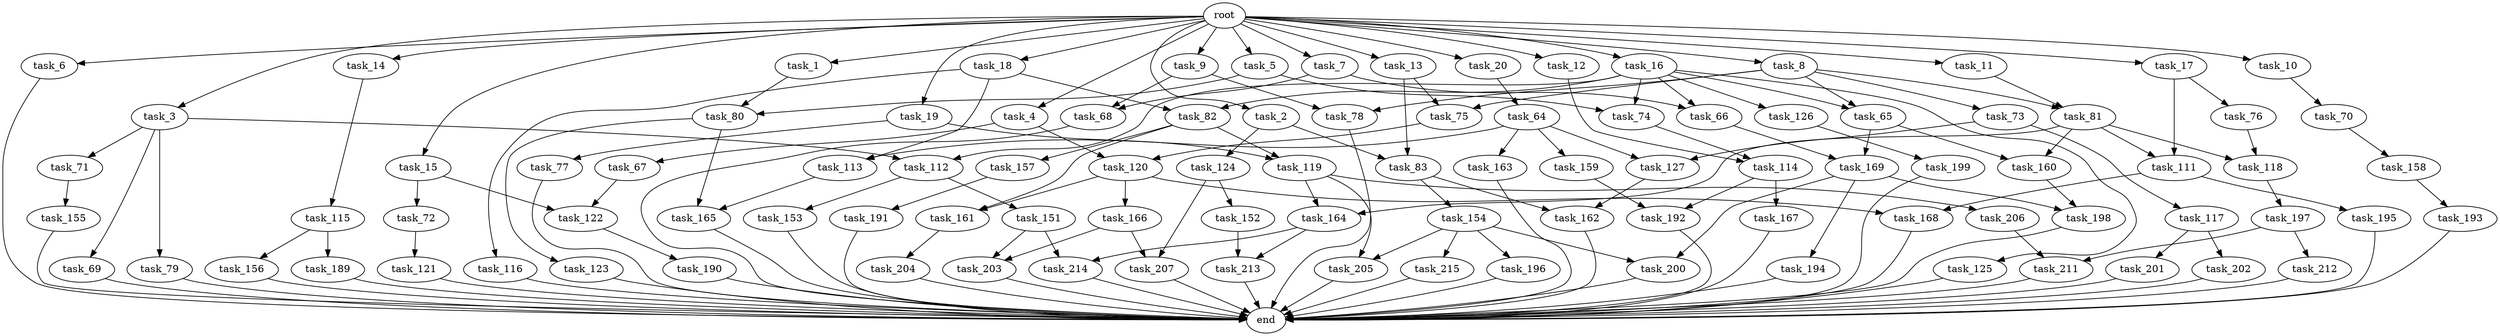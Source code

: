 digraph G {
  root [size="0.000000"];
  task_1 [size="1.024000"];
  task_2 [size="1.024000"];
  task_3 [size="1.024000"];
  task_4 [size="1.024000"];
  task_5 [size="1.024000"];
  task_6 [size="1.024000"];
  task_7 [size="1.024000"];
  task_8 [size="1.024000"];
  task_9 [size="1.024000"];
  task_10 [size="1.024000"];
  task_11 [size="1.024000"];
  task_12 [size="1.024000"];
  task_13 [size="1.024000"];
  task_14 [size="1.024000"];
  task_15 [size="1.024000"];
  task_16 [size="1.024000"];
  task_17 [size="1.024000"];
  task_18 [size="1.024000"];
  task_19 [size="1.024000"];
  task_20 [size="1.024000"];
  task_64 [size="858993459.200000"];
  task_65 [size="970662608.896000"];
  task_66 [size="970662608.896000"];
  task_67 [size="695784701.952000"];
  task_68 [size="764504178.688000"];
  task_69 [size="77309411.328000"];
  task_70 [size="420906795.008000"];
  task_71 [size="77309411.328000"];
  task_72 [size="695784701.952000"];
  task_73 [size="549755813.888000"];
  task_74 [size="730144440.320000"];
  task_75 [size="1408749273.088000"];
  task_76 [size="309237645.312000"];
  task_77 [size="137438953.472000"];
  task_78 [size="764504178.688000"];
  task_79 [size="77309411.328000"];
  task_80 [size="343597383.680000"];
  task_81 [size="1408749273.088000"];
  task_82 [size="1279900254.208000"];
  task_83 [size="1168231104.512000"];
  task_111 [size="446676598.784000"];
  task_112 [size="498216206.336000"];
  task_113 [size="936302870.528000"];
  task_114 [size="292057776.128000"];
  task_115 [size="309237645.312000"];
  task_116 [size="858993459.200000"];
  task_117 [size="695784701.952000"];
  task_118 [size="687194767.360000"];
  task_119 [size="996432412.672000"];
  task_120 [size="833223655.424000"];
  task_121 [size="695784701.952000"];
  task_122 [size="910533066.752000"];
  task_123 [size="309237645.312000"];
  task_124 [size="309237645.312000"];
  task_125 [size="420906795.008000"];
  task_126 [size="420906795.008000"];
  task_127 [size="773094113.280000"];
  task_151 [size="549755813.888000"];
  task_152 [size="309237645.312000"];
  task_153 [size="549755813.888000"];
  task_154 [size="137438953.472000"];
  task_155 [size="34359738.368000"];
  task_156 [size="137438953.472000"];
  task_157 [size="858993459.200000"];
  task_158 [size="137438953.472000"];
  task_159 [size="77309411.328000"];
  task_160 [size="214748364.800000"];
  task_161 [size="1168231104.512000"];
  task_162 [size="274877906.944000"];
  task_163 [size="77309411.328000"];
  task_164 [size="214748364.800000"];
  task_165 [size="730144440.320000"];
  task_166 [size="309237645.312000"];
  task_167 [size="695784701.952000"];
  task_168 [size="343597383.680000"];
  task_169 [size="111669149.696000"];
  task_189 [size="137438953.472000"];
  task_190 [size="420906795.008000"];
  task_191 [size="214748364.800000"];
  task_192 [size="1554778161.152000"];
  task_193 [size="34359738.368000"];
  task_194 [size="420906795.008000"];
  task_195 [size="34359738.368000"];
  task_196 [size="858993459.200000"];
  task_197 [size="309237645.312000"];
  task_198 [size="498216206.336000"];
  task_199 [size="77309411.328000"];
  task_200 [size="1279900254.208000"];
  task_201 [size="77309411.328000"];
  task_202 [size="77309411.328000"];
  task_203 [size="352187318.272000"];
  task_204 [size="420906795.008000"];
  task_205 [size="936302870.528000"];
  task_206 [size="77309411.328000"];
  task_207 [size="523986010.112000"];
  task_211 [size="171798691.840000"];
  task_212 [size="137438953.472000"];
  task_213 [size="1099511627.776000"];
  task_214 [size="687194767.360000"];
  task_215 [size="858993459.200000"];
  end [size="0.000000"];

  root -> task_1 [size="1.000000"];
  root -> task_2 [size="1.000000"];
  root -> task_3 [size="1.000000"];
  root -> task_4 [size="1.000000"];
  root -> task_5 [size="1.000000"];
  root -> task_6 [size="1.000000"];
  root -> task_7 [size="1.000000"];
  root -> task_8 [size="1.000000"];
  root -> task_9 [size="1.000000"];
  root -> task_10 [size="1.000000"];
  root -> task_11 [size="1.000000"];
  root -> task_12 [size="1.000000"];
  root -> task_13 [size="1.000000"];
  root -> task_14 [size="1.000000"];
  root -> task_15 [size="1.000000"];
  root -> task_16 [size="1.000000"];
  root -> task_17 [size="1.000000"];
  root -> task_18 [size="1.000000"];
  root -> task_19 [size="1.000000"];
  root -> task_20 [size="1.000000"];
  task_1 -> task_80 [size="33554432.000000"];
  task_2 -> task_83 [size="301989888.000000"];
  task_2 -> task_124 [size="301989888.000000"];
  task_3 -> task_69 [size="75497472.000000"];
  task_3 -> task_71 [size="75497472.000000"];
  task_3 -> task_79 [size="75497472.000000"];
  task_3 -> task_112 [size="75497472.000000"];
  task_4 -> task_67 [size="679477248.000000"];
  task_4 -> task_120 [size="679477248.000000"];
  task_5 -> task_74 [size="301989888.000000"];
  task_5 -> task_80 [size="301989888.000000"];
  task_6 -> end [size="1.000000"];
  task_7 -> task_66 [size="536870912.000000"];
  task_7 -> task_68 [size="536870912.000000"];
  task_8 -> task_65 [size="536870912.000000"];
  task_8 -> task_73 [size="536870912.000000"];
  task_8 -> task_75 [size="536870912.000000"];
  task_8 -> task_78 [size="536870912.000000"];
  task_8 -> task_81 [size="536870912.000000"];
  task_9 -> task_68 [size="209715200.000000"];
  task_9 -> task_78 [size="209715200.000000"];
  task_10 -> task_70 [size="411041792.000000"];
  task_11 -> task_81 [size="838860800.000000"];
  task_12 -> task_114 [size="209715200.000000"];
  task_13 -> task_75 [size="838860800.000000"];
  task_13 -> task_83 [size="838860800.000000"];
  task_14 -> task_115 [size="301989888.000000"];
  task_15 -> task_72 [size="679477248.000000"];
  task_15 -> task_122 [size="679477248.000000"];
  task_16 -> task_65 [size="411041792.000000"];
  task_16 -> task_66 [size="411041792.000000"];
  task_16 -> task_74 [size="411041792.000000"];
  task_16 -> task_82 [size="411041792.000000"];
  task_16 -> task_112 [size="411041792.000000"];
  task_16 -> task_125 [size="411041792.000000"];
  task_16 -> task_126 [size="411041792.000000"];
  task_17 -> task_76 [size="301989888.000000"];
  task_17 -> task_111 [size="301989888.000000"];
  task_18 -> task_82 [size="838860800.000000"];
  task_18 -> task_113 [size="838860800.000000"];
  task_18 -> task_116 [size="838860800.000000"];
  task_19 -> task_77 [size="134217728.000000"];
  task_19 -> task_119 [size="134217728.000000"];
  task_20 -> task_64 [size="838860800.000000"];
  task_64 -> task_113 [size="75497472.000000"];
  task_64 -> task_127 [size="75497472.000000"];
  task_64 -> task_159 [size="75497472.000000"];
  task_64 -> task_163 [size="75497472.000000"];
  task_65 -> task_160 [size="75497472.000000"];
  task_65 -> task_169 [size="75497472.000000"];
  task_66 -> task_169 [size="33554432.000000"];
  task_67 -> task_122 [size="209715200.000000"];
  task_68 -> end [size="1.000000"];
  task_69 -> end [size="1.000000"];
  task_70 -> task_158 [size="134217728.000000"];
  task_71 -> task_155 [size="33554432.000000"];
  task_72 -> task_121 [size="679477248.000000"];
  task_73 -> task_117 [size="679477248.000000"];
  task_73 -> task_127 [size="679477248.000000"];
  task_74 -> task_114 [size="75497472.000000"];
  task_75 -> task_120 [size="134217728.000000"];
  task_76 -> task_118 [size="536870912.000000"];
  task_77 -> end [size="1.000000"];
  task_78 -> end [size="1.000000"];
  task_79 -> end [size="1.000000"];
  task_80 -> task_123 [size="301989888.000000"];
  task_80 -> task_165 [size="301989888.000000"];
  task_81 -> task_111 [size="134217728.000000"];
  task_81 -> task_118 [size="134217728.000000"];
  task_81 -> task_160 [size="134217728.000000"];
  task_81 -> task_164 [size="134217728.000000"];
  task_82 -> task_119 [size="838860800.000000"];
  task_82 -> task_157 [size="838860800.000000"];
  task_82 -> task_161 [size="838860800.000000"];
  task_83 -> task_154 [size="134217728.000000"];
  task_83 -> task_162 [size="134217728.000000"];
  task_111 -> task_168 [size="33554432.000000"];
  task_111 -> task_195 [size="33554432.000000"];
  task_112 -> task_151 [size="536870912.000000"];
  task_112 -> task_153 [size="536870912.000000"];
  task_113 -> task_165 [size="411041792.000000"];
  task_114 -> task_167 [size="679477248.000000"];
  task_114 -> task_192 [size="679477248.000000"];
  task_115 -> task_156 [size="134217728.000000"];
  task_115 -> task_189 [size="134217728.000000"];
  task_116 -> end [size="1.000000"];
  task_117 -> task_201 [size="75497472.000000"];
  task_117 -> task_202 [size="75497472.000000"];
  task_118 -> task_197 [size="301989888.000000"];
  task_119 -> task_164 [size="75497472.000000"];
  task_119 -> task_205 [size="75497472.000000"];
  task_119 -> task_206 [size="75497472.000000"];
  task_120 -> task_161 [size="301989888.000000"];
  task_120 -> task_166 [size="301989888.000000"];
  task_120 -> task_168 [size="301989888.000000"];
  task_121 -> end [size="1.000000"];
  task_122 -> task_190 [size="411041792.000000"];
  task_123 -> end [size="1.000000"];
  task_124 -> task_152 [size="301989888.000000"];
  task_124 -> task_207 [size="301989888.000000"];
  task_125 -> end [size="1.000000"];
  task_126 -> task_199 [size="75497472.000000"];
  task_127 -> task_162 [size="134217728.000000"];
  task_151 -> task_203 [size="134217728.000000"];
  task_151 -> task_214 [size="134217728.000000"];
  task_152 -> task_213 [size="536870912.000000"];
  task_153 -> end [size="1.000000"];
  task_154 -> task_196 [size="838860800.000000"];
  task_154 -> task_200 [size="838860800.000000"];
  task_154 -> task_205 [size="838860800.000000"];
  task_154 -> task_215 [size="838860800.000000"];
  task_155 -> end [size="1.000000"];
  task_156 -> end [size="1.000000"];
  task_157 -> task_191 [size="209715200.000000"];
  task_158 -> task_193 [size="33554432.000000"];
  task_159 -> task_192 [size="838860800.000000"];
  task_160 -> task_198 [size="75497472.000000"];
  task_161 -> task_204 [size="411041792.000000"];
  task_162 -> end [size="1.000000"];
  task_163 -> end [size="1.000000"];
  task_164 -> task_213 [size="536870912.000000"];
  task_164 -> task_214 [size="536870912.000000"];
  task_165 -> end [size="1.000000"];
  task_166 -> task_203 [size="209715200.000000"];
  task_166 -> task_207 [size="209715200.000000"];
  task_167 -> end [size="1.000000"];
  task_168 -> end [size="1.000000"];
  task_169 -> task_194 [size="411041792.000000"];
  task_169 -> task_198 [size="411041792.000000"];
  task_169 -> task_200 [size="411041792.000000"];
  task_189 -> end [size="1.000000"];
  task_190 -> end [size="1.000000"];
  task_191 -> end [size="1.000000"];
  task_192 -> end [size="1.000000"];
  task_193 -> end [size="1.000000"];
  task_194 -> end [size="1.000000"];
  task_195 -> end [size="1.000000"];
  task_196 -> end [size="1.000000"];
  task_197 -> task_211 [size="134217728.000000"];
  task_197 -> task_212 [size="134217728.000000"];
  task_198 -> end [size="1.000000"];
  task_199 -> end [size="1.000000"];
  task_200 -> end [size="1.000000"];
  task_201 -> end [size="1.000000"];
  task_202 -> end [size="1.000000"];
  task_203 -> end [size="1.000000"];
  task_204 -> end [size="1.000000"];
  task_205 -> end [size="1.000000"];
  task_206 -> task_211 [size="33554432.000000"];
  task_207 -> end [size="1.000000"];
  task_211 -> end [size="1.000000"];
  task_212 -> end [size="1.000000"];
  task_213 -> end [size="1.000000"];
  task_214 -> end [size="1.000000"];
  task_215 -> end [size="1.000000"];
}
